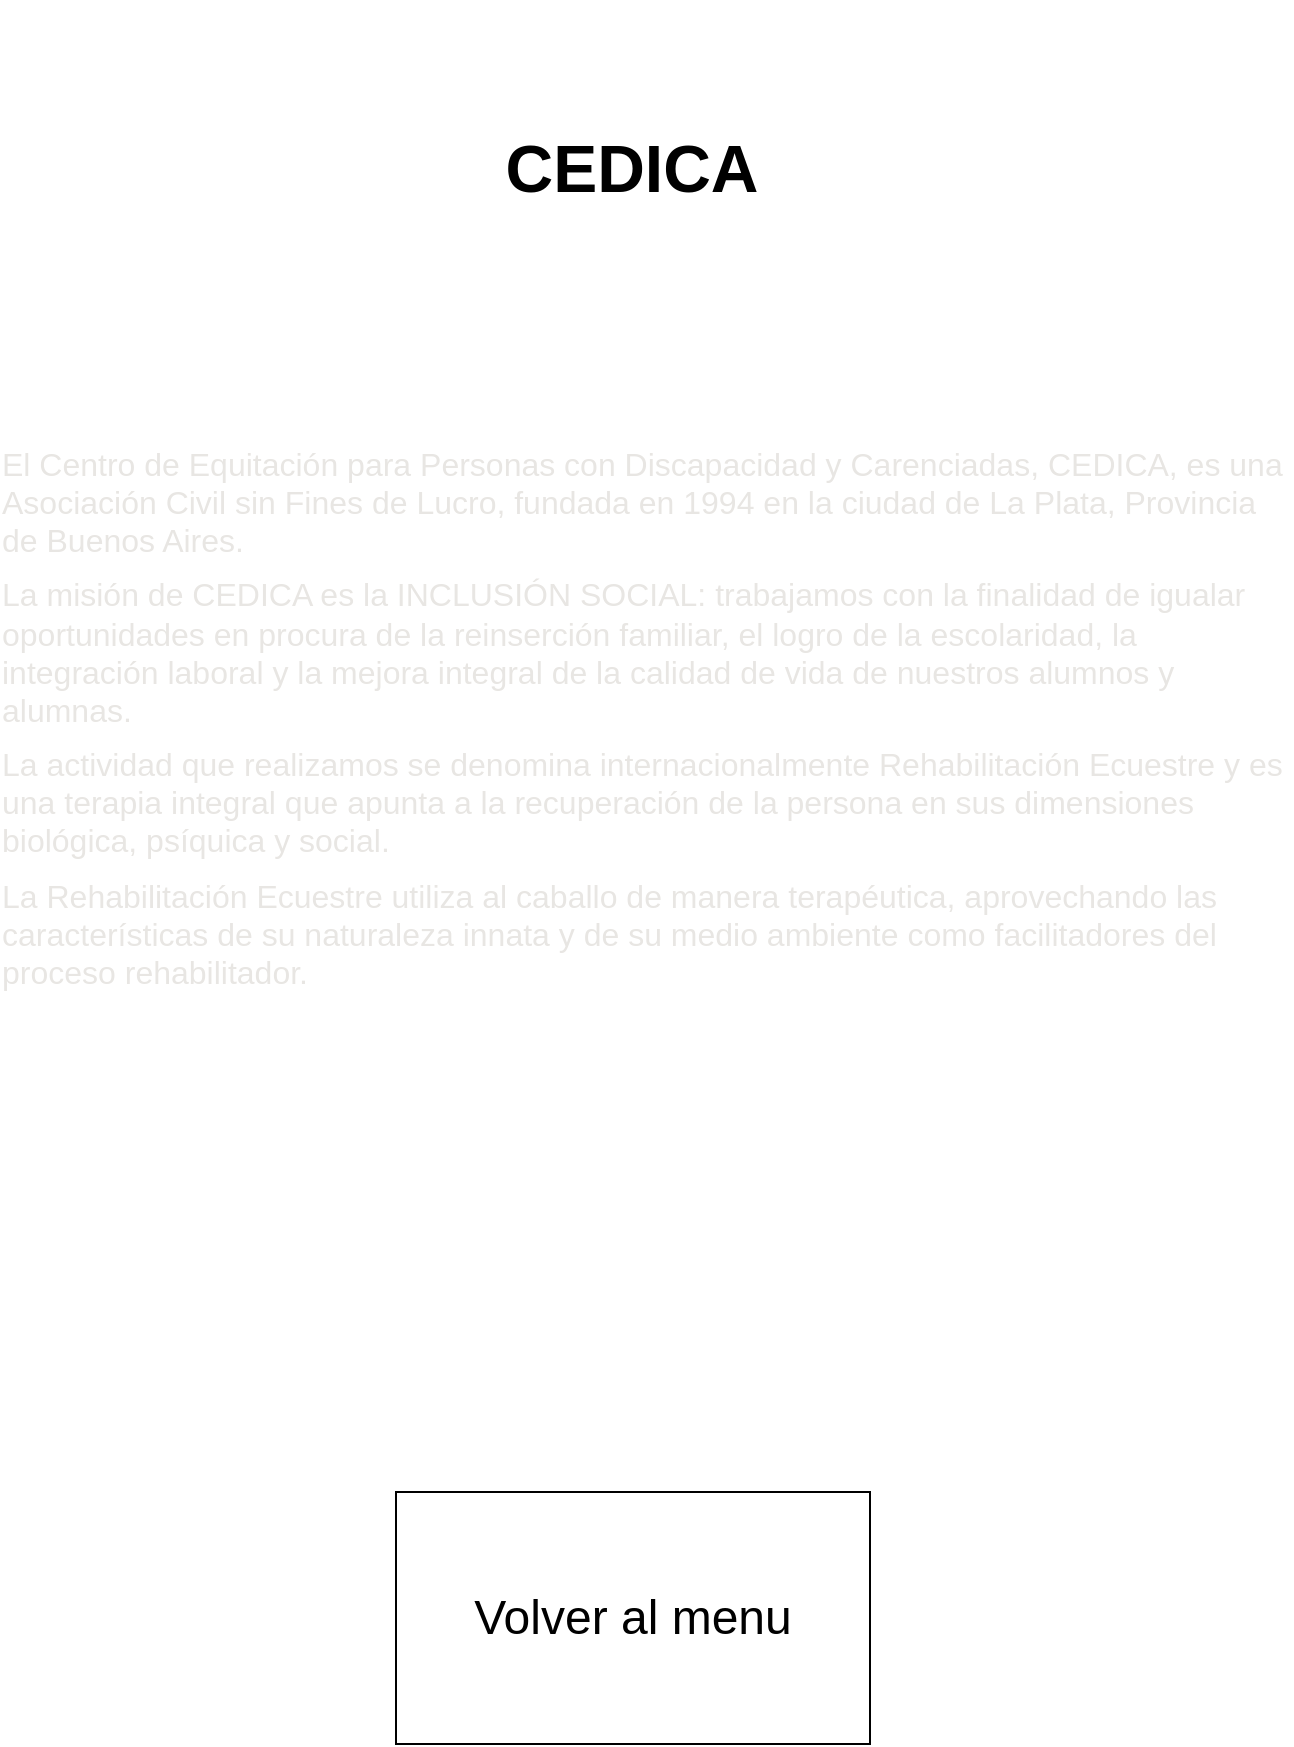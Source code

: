 <mxfile version="24.8.4">
  <diagram name="Página-1" id="BCHF-5Q5EMjY2CzNp5F7">
    <mxGraphModel dx="1313" dy="724" grid="0" gridSize="10" guides="1" tooltips="1" connect="1" arrows="1" fold="1" page="1" pageScale="1" pageWidth="700" pageHeight="1000" math="0" shadow="0">
      <root>
        <mxCell id="0" />
        <mxCell id="1" parent="0" />
        <mxCell id="UvF5SmiHXKKENpEFAL-r-3" value="&lt;div style=&quot;&quot;&gt;&lt;span class=&quot;notion-enable-hover&quot; data-token-index=&quot;0&quot; style=&quot;font-weight: 600; font-size: 33px;&quot;&gt;CEDICA&lt;/span&gt;&lt;/div&gt;" style="text;html=1;align=center;verticalAlign=middle;whiteSpace=wrap;rounded=0;" parent="1" vertex="1">
          <mxGeometry x="154" y="56" width="392" height="167" as="geometry" />
        </mxCell>
        <mxCell id="UvF5SmiHXKKENpEFAL-r-7" value="&lt;font style=&quot;font-size: 24px;&quot;&gt;Volver al menu&lt;/font&gt;" style="rounded=0;whiteSpace=wrap;html=1;" parent="1" vertex="1">
          <mxGeometry x="232" y="802" width="237" height="126" as="geometry" />
        </mxCell>
        <mxCell id="y9TVDUa1JKEA_eRrkemc-1" value="&lt;div style=&quot;&quot;&gt;&lt;p style=&quot;box-sizing: border-box; font-family: &amp;quot;Source Sans Pro&amp;quot;, &amp;quot;Source Sans Pro-fallback&amp;quot;, sans-serif; -webkit-font-smoothing: antialiased; margin: 0px 0px 8px; font-size: 16px; text-align: start;&quot;&gt;&lt;font style=&quot;--darkreader-inline-color: #d8d4cf;&quot; data-darkreader-inline-color=&quot;&quot; color=&quot;#e8e6e3&quot;&gt;El Centro de Equitación para Personas con Discapacidad y Carenciadas, CEDICA, es una Asociación Civil sin Fines de Lucro, fundada en 1994 en la ciudad de La Plata, Provincia de Buenos Aires.&lt;/font&gt;&lt;/p&gt;&lt;p style=&quot;box-sizing: border-box; font-family: &amp;quot;Source Sans Pro&amp;quot;, &amp;quot;Source Sans Pro-fallback&amp;quot;, sans-serif; -webkit-font-smoothing: antialiased; margin: 8px 0px; font-size: 16px; text-align: start;&quot;&gt;&lt;font style=&quot;--darkreader-inline-color: #d8d4cf;&quot; data-darkreader-inline-color=&quot;&quot; color=&quot;#e8e6e3&quot;&gt;La misión de CEDICA es la INCLUSIÓN SOCIAL: trabajamos con la finalidad de igualar oportunidades en procura de la reinserción familiar, el logro de la escolaridad, la integración laboral y la mejora integral de la calidad de vida de nuestros alumnos y alumnas.&lt;/font&gt;&lt;/p&gt;&lt;p style=&quot;box-sizing: border-box; font-family: &amp;quot;Source Sans Pro&amp;quot;, &amp;quot;Source Sans Pro-fallback&amp;quot;, sans-serif; -webkit-font-smoothing: antialiased; margin: 8px 0px; font-size: 16px; text-align: start;&quot;&gt;&lt;font style=&quot;--darkreader-inline-color: #d8d4cf;&quot; data-darkreader-inline-color=&quot;&quot; color=&quot;#e8e6e3&quot;&gt;La actividad que realizamos se denomina internacionalmente Rehabilitación Ecuestre y es una terapia integral que apunta a la recuperación de la persona en sus dimensiones biológica, psíquica y social.&lt;/font&gt;&lt;/p&gt;&lt;p style=&quot;box-sizing: border-box; font-family: &amp;quot;Source Sans Pro&amp;quot;, &amp;quot;Source Sans Pro-fallback&amp;quot;, sans-serif; -webkit-font-smoothing: antialiased; margin: 8px 0px; font-size: 16px; text-align: start;&quot;&gt;&lt;font style=&quot;--darkreader-inline-color: #d8d4cf;&quot; data-darkreader-inline-color=&quot;&quot; color=&quot;#e8e6e3&quot;&gt;La Rehabilitación Ecuestre utiliza al caballo de manera terapéutica, aprovechando las características de su naturaleza innata y de su medio ambiente como facilitadores del proceso rehabilitador.&lt;/font&gt;&lt;/p&gt;&lt;/div&gt;" style="text;html=1;align=center;verticalAlign=middle;whiteSpace=wrap;rounded=0;" vertex="1" parent="1">
          <mxGeometry x="34" y="281" width="646" height="276" as="geometry" />
        </mxCell>
      </root>
    </mxGraphModel>
  </diagram>
</mxfile>
